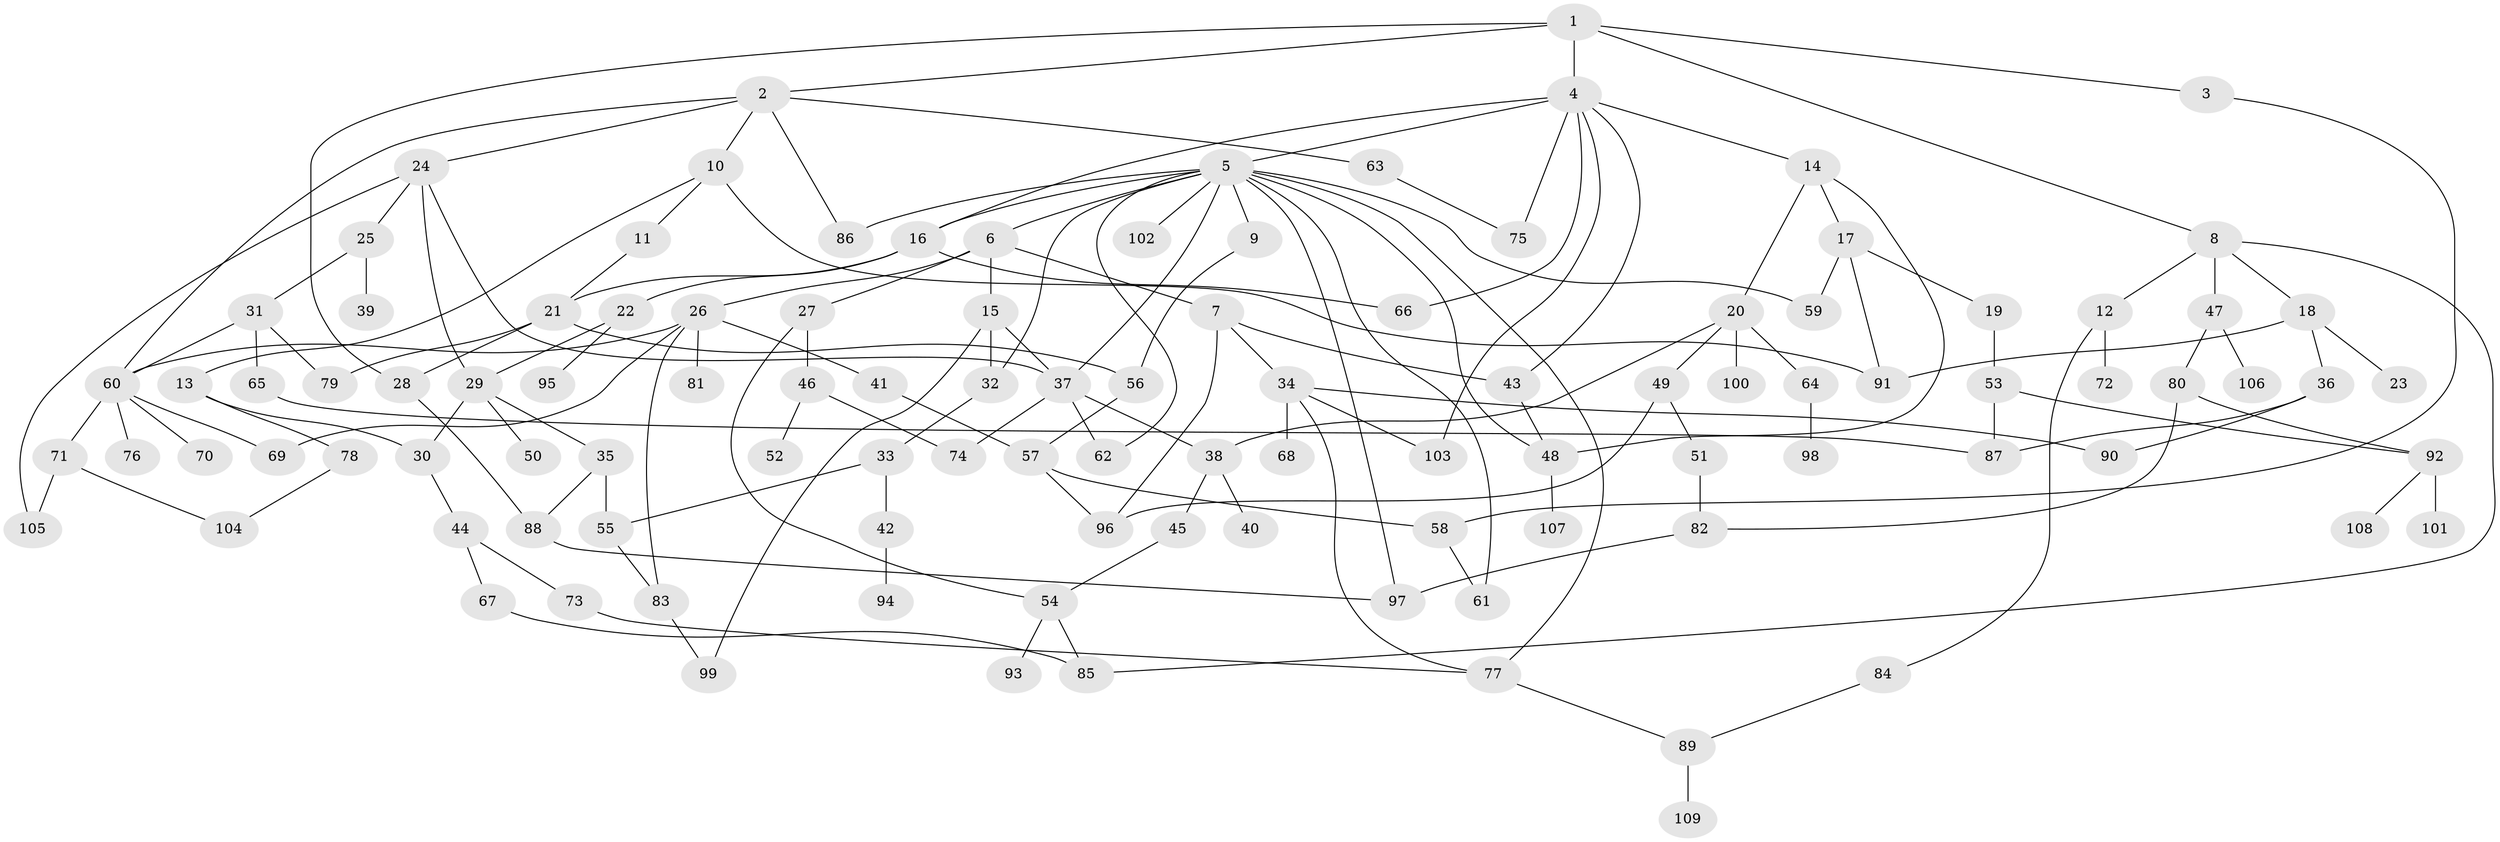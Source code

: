 // Generated by graph-tools (version 1.1) at 2025/42/03/09/25 04:42:59]
// undirected, 109 vertices, 158 edges
graph export_dot {
graph [start="1"]
  node [color=gray90,style=filled];
  1;
  2;
  3;
  4;
  5;
  6;
  7;
  8;
  9;
  10;
  11;
  12;
  13;
  14;
  15;
  16;
  17;
  18;
  19;
  20;
  21;
  22;
  23;
  24;
  25;
  26;
  27;
  28;
  29;
  30;
  31;
  32;
  33;
  34;
  35;
  36;
  37;
  38;
  39;
  40;
  41;
  42;
  43;
  44;
  45;
  46;
  47;
  48;
  49;
  50;
  51;
  52;
  53;
  54;
  55;
  56;
  57;
  58;
  59;
  60;
  61;
  62;
  63;
  64;
  65;
  66;
  67;
  68;
  69;
  70;
  71;
  72;
  73;
  74;
  75;
  76;
  77;
  78;
  79;
  80;
  81;
  82;
  83;
  84;
  85;
  86;
  87;
  88;
  89;
  90;
  91;
  92;
  93;
  94;
  95;
  96;
  97;
  98;
  99;
  100;
  101;
  102;
  103;
  104;
  105;
  106;
  107;
  108;
  109;
  1 -- 2;
  1 -- 3;
  1 -- 4;
  1 -- 8;
  1 -- 28;
  2 -- 10;
  2 -- 24;
  2 -- 63;
  2 -- 86;
  2 -- 60;
  3 -- 58;
  4 -- 5;
  4 -- 14;
  4 -- 66;
  4 -- 75;
  4 -- 103;
  4 -- 43;
  4 -- 16;
  5 -- 6;
  5 -- 9;
  5 -- 16;
  5 -- 59;
  5 -- 86;
  5 -- 102;
  5 -- 37;
  5 -- 32;
  5 -- 61;
  5 -- 97;
  5 -- 77;
  5 -- 62;
  5 -- 48;
  6 -- 7;
  6 -- 15;
  6 -- 26;
  6 -- 27;
  7 -- 34;
  7 -- 43;
  7 -- 96;
  8 -- 12;
  8 -- 18;
  8 -- 47;
  8 -- 85;
  9 -- 56;
  10 -- 11;
  10 -- 13;
  10 -- 91;
  11 -- 21;
  12 -- 72;
  12 -- 84;
  13 -- 78;
  13 -- 30;
  14 -- 17;
  14 -- 20;
  14 -- 48;
  15 -- 32;
  15 -- 99;
  15 -- 37;
  16 -- 22;
  16 -- 66;
  16 -- 21;
  17 -- 19;
  17 -- 91;
  17 -- 59;
  18 -- 23;
  18 -- 36;
  18 -- 91;
  19 -- 53;
  20 -- 38;
  20 -- 49;
  20 -- 64;
  20 -- 100;
  21 -- 28;
  21 -- 56;
  21 -- 79;
  22 -- 29;
  22 -- 95;
  24 -- 25;
  24 -- 37;
  24 -- 29;
  24 -- 105;
  25 -- 31;
  25 -- 39;
  26 -- 41;
  26 -- 81;
  26 -- 83;
  26 -- 69;
  26 -- 60;
  27 -- 46;
  27 -- 54;
  28 -- 88;
  29 -- 30;
  29 -- 35;
  29 -- 50;
  30 -- 44;
  31 -- 60;
  31 -- 65;
  31 -- 79;
  32 -- 33;
  33 -- 42;
  33 -- 55;
  34 -- 68;
  34 -- 77;
  34 -- 90;
  34 -- 103;
  35 -- 55;
  35 -- 88;
  36 -- 87;
  36 -- 90;
  37 -- 62;
  37 -- 74;
  37 -- 38;
  38 -- 40;
  38 -- 45;
  41 -- 57;
  42 -- 94;
  43 -- 48;
  44 -- 67;
  44 -- 73;
  45 -- 54;
  46 -- 52;
  46 -- 74;
  47 -- 80;
  47 -- 106;
  48 -- 107;
  49 -- 51;
  49 -- 96;
  51 -- 82;
  53 -- 92;
  53 -- 87;
  54 -- 85;
  54 -- 93;
  55 -- 83;
  56 -- 57;
  57 -- 58;
  57 -- 96;
  58 -- 61;
  60 -- 69;
  60 -- 70;
  60 -- 71;
  60 -- 76;
  63 -- 75;
  64 -- 98;
  65 -- 87;
  67 -- 85;
  71 -- 104;
  71 -- 105;
  73 -- 77;
  77 -- 89;
  78 -- 104;
  80 -- 92;
  80 -- 82;
  82 -- 97;
  83 -- 99;
  84 -- 89;
  88 -- 97;
  89 -- 109;
  92 -- 101;
  92 -- 108;
}

